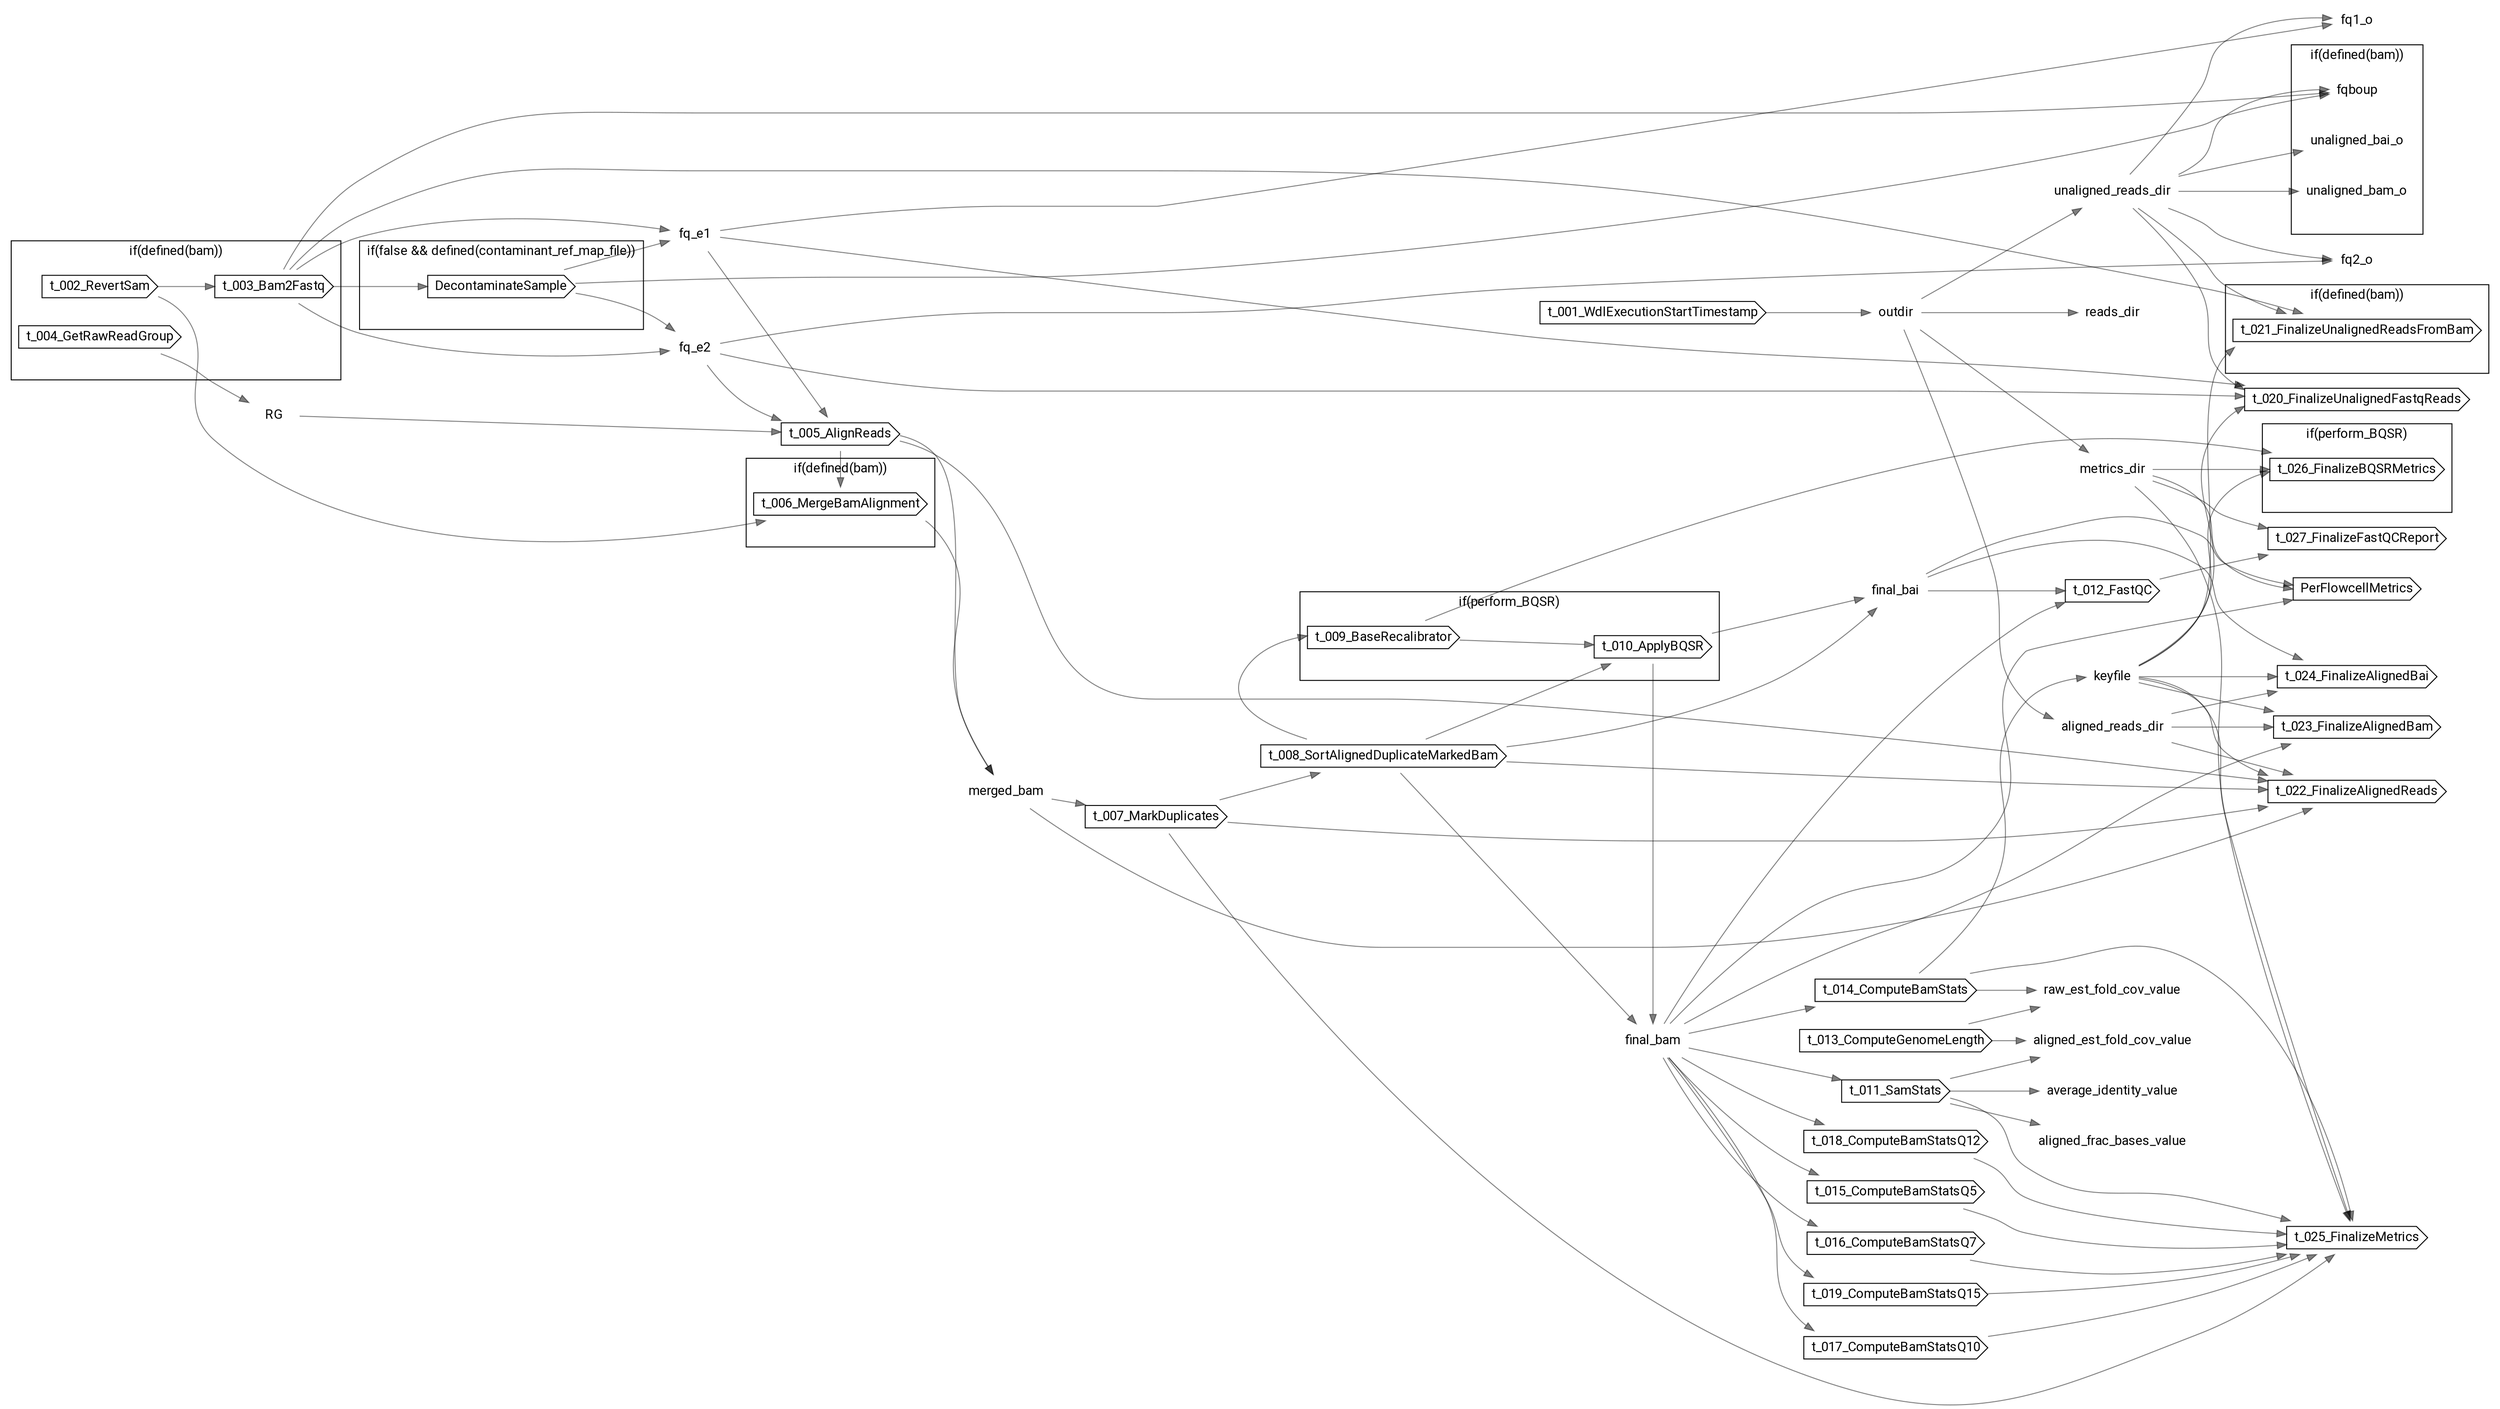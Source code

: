 // SRFlowcell
digraph {
	compound=true rankdir=LR
	node [fontname=Roboto]
	edge [color="#00000080"]
	"call-t_001_WdlExecutionStartTimestamp" [label=t_001_WdlExecutionStartTimestamp shape=cds]
	"decl-outdir" [label=outdir shape=plaintext]
	"decl-reads_dir" [label=reads_dir shape=plaintext]
	"decl-unaligned_reads_dir" [label=unaligned_reads_dir shape=plaintext]
	"decl-aligned_reads_dir" [label=aligned_reads_dir shape=plaintext]
	"decl-metrics_dir" [label=metrics_dir shape=plaintext]
	subgraph "cluster-if-L88C5" {
		fontname=Roboto label="if(defined(bam))" rank=same
		"call-t_002_RevertSam" [label=t_002_RevertSam shape=cds]
		"call-t_003_Bam2Fastq" [label=t_003_Bam2Fastq shape=cds]
		"call-t_004_GetRawReadGroup" [label=t_004_GetRawReadGroup shape=cds]
		"if-L88C5" [label="" height=0 margin=0 style=invis width=0]
	}
	subgraph "cluster-if-L109C5" {
		fontname=Roboto label="if(false && defined(contaminant_ref_map_file))" rank=same
		"call-DecontaminateSample" [label=DecontaminateSample shape=cds]
		"if-L109C5" [label="" height=0 margin=0 style=invis width=0]
	}
	"decl-fq_e1" [label=fq_e1 shape=plaintext]
	"decl-fq_e2" [label=fq_e2 shape=plaintext]
	"decl-RG" [label=RG shape=plaintext]
	"call-t_005_AlignReads" [label=t_005_AlignReads shape=cds]
	subgraph "cluster-if-L155C5" {
		fontname=Roboto label="if(defined(bam))" rank=same
		"call-t_006_MergeBamAlignment" [label=t_006_MergeBamAlignment shape=cds]
		"if-L155C5" [label="" height=0 margin=0 style=invis width=0]
	}
	"decl-merged_bam" [label=merged_bam shape=plaintext]
	"call-t_007_MarkDuplicates" [label=t_007_MarkDuplicates shape=cds]
	"call-t_008_SortAlignedDuplicateMarkedBam" [label=t_008_SortAlignedDuplicateMarkedBam shape=cds]
	subgraph "cluster-if-L187C5" {
		fontname=Roboto label="if(perform_BQSR)" rank=same
		"call-t_009_BaseRecalibrator" [label=t_009_BaseRecalibrator shape=cds]
		"call-t_010_ApplyBQSR" [label=t_010_ApplyBQSR shape=cds]
		"if-L187C5" [label="" height=0 margin=0 style=invis width=0]
	}
	"decl-final_bam" [label=final_bam shape=plaintext]
	"decl-final_bai" [label=final_bai shape=plaintext]
	"call-t_011_SamStats" [label=t_011_SamStats shape=cds]
	"call-t_012_FastQC" [label=t_012_FastQC shape=cds]
	"call-t_013_ComputeGenomeLength" [label=t_013_ComputeGenomeLength shape=cds]
	"call-t_014_ComputeBamStats" [label=t_014_ComputeBamStats shape=cds]
	"call-t_015_ComputeBamStatsQ5" [label=t_015_ComputeBamStatsQ5 shape=cds]
	"call-t_016_ComputeBamStatsQ7" [label=t_016_ComputeBamStatsQ7 shape=cds]
	"call-t_017_ComputeBamStatsQ10" [label=t_017_ComputeBamStatsQ10 shape=cds]
	"call-t_018_ComputeBamStatsQ12" [label=t_018_ComputeBamStatsQ12 shape=cds]
	"call-t_019_ComputeBamStatsQ15" [label=t_019_ComputeBamStatsQ15 shape=cds]
	"call-PerFlowcellMetrics" [label=PerFlowcellMetrics shape=cds]
	"decl-keyfile" [label=keyfile shape=plaintext]
	"call-t_020_FinalizeUnalignedFastqReads" [label=t_020_FinalizeUnalignedFastqReads shape=cds]
	subgraph "cluster-if-L277C5" {
		fontname=Roboto label="if(defined(bam))" rank=same
		"call-t_021_FinalizeUnalignedReadsFromBam" [label=t_021_FinalizeUnalignedReadsFromBam shape=cds]
		"if-L277C5" [label="" height=0 margin=0 style=invis width=0]
	}
	"call-t_022_FinalizeAlignedReads" [label=t_022_FinalizeAlignedReads shape=cds]
	"call-t_023_FinalizeAlignedBam" [label=t_023_FinalizeAlignedBam shape=cds]
	"call-t_024_FinalizeAlignedBai" [label=t_024_FinalizeAlignedBai shape=cds]
	"call-t_025_FinalizeMetrics" [label=t_025_FinalizeMetrics shape=cds]
	subgraph "cluster-if-L338C5" {
		fontname=Roboto label="if(perform_BQSR)" rank=same
		"call-t_026_FinalizeBQSRMetrics" [label=t_026_FinalizeBQSRMetrics shape=cds]
		"if-L338C5" [label="" height=0 margin=0 style=invis width=0]
	}
	"call-t_027_FinalizeFastQCReport" [label=t_027_FinalizeFastQCReport shape=cds]
	"decl-fq1_o" [label=fq1_o shape=plaintext]
	"decl-fq2_o" [label=fq2_o shape=plaintext]
	subgraph "cluster-if-L357C5" {
		fontname=Roboto label="if(defined(bam))" rank=same
		"decl-unaligned_bam_o" [label=unaligned_bam_o shape=plaintext]
		"decl-unaligned_bai_o" [label=unaligned_bai_o shape=plaintext]
		"decl-fqboup" [label=fqboup shape=plaintext]
		"if-L357C5" [label="" height=0 margin=0 style=invis width=0]
	}
	"decl-raw_est_fold_cov_value" [label=raw_est_fold_cov_value shape=plaintext]
	"decl-aligned_frac_bases_value" [label=aligned_frac_bases_value shape=plaintext]
	"decl-aligned_est_fold_cov_value" [label=aligned_est_fold_cov_value shape=plaintext]
	"decl-average_identity_value" [label=average_identity_value shape=plaintext]
	"call-t_001_WdlExecutionStartTimestamp" -> "decl-outdir"
	"decl-outdir" -> "decl-reads_dir"
	"decl-outdir" -> "decl-unaligned_reads_dir"
	"decl-outdir" -> "decl-aligned_reads_dir"
	"decl-outdir" -> "decl-metrics_dir"
	"call-t_002_RevertSam" -> "call-t_003_Bam2Fastq"
	"call-t_003_Bam2Fastq" -> "call-DecontaminateSample"
	"call-DecontaminateSample" -> "decl-fq_e1"
	"call-t_003_Bam2Fastq" -> "decl-fq_e1"
	"call-DecontaminateSample" -> "decl-fq_e2"
	"call-t_003_Bam2Fastq" -> "decl-fq_e2"
	"call-t_004_GetRawReadGroup" -> "decl-RG"
	"decl-RG" -> "call-t_005_AlignReads"
	"decl-fq_e1" -> "call-t_005_AlignReads"
	"decl-fq_e2" -> "call-t_005_AlignReads"
	"call-t_002_RevertSam" -> "call-t_006_MergeBamAlignment"
	"call-t_005_AlignReads" -> "call-t_006_MergeBamAlignment"
	"call-t_006_MergeBamAlignment" -> "decl-merged_bam"
	"call-t_005_AlignReads" -> "decl-merged_bam"
	"decl-merged_bam" -> "call-t_007_MarkDuplicates"
	"call-t_007_MarkDuplicates" -> "call-t_008_SortAlignedDuplicateMarkedBam"
	"call-t_008_SortAlignedDuplicateMarkedBam" -> "call-t_009_BaseRecalibrator"
	"call-t_009_BaseRecalibrator" -> "call-t_010_ApplyBQSR"
	"call-t_008_SortAlignedDuplicateMarkedBam" -> "call-t_010_ApplyBQSR"
	"call-t_010_ApplyBQSR" -> "decl-final_bam"
	"call-t_008_SortAlignedDuplicateMarkedBam" -> "decl-final_bam"
	"call-t_010_ApplyBQSR" -> "decl-final_bai"
	"call-t_008_SortAlignedDuplicateMarkedBam" -> "decl-final_bai"
	"decl-final_bam" -> "call-t_011_SamStats"
	"decl-final_bai" -> "call-t_012_FastQC"
	"decl-final_bam" -> "call-t_012_FastQC"
	"decl-final_bam" -> "call-t_014_ComputeBamStats"
	"decl-final_bam" -> "call-t_015_ComputeBamStatsQ5"
	"decl-final_bam" -> "call-t_016_ComputeBamStatsQ7"
	"decl-final_bam" -> "call-t_017_ComputeBamStatsQ10"
	"decl-final_bam" -> "call-t_018_ComputeBamStatsQ12"
	"decl-final_bam" -> "call-t_019_ComputeBamStatsQ15"
	"decl-final_bai" -> "call-PerFlowcellMetrics"
	"decl-metrics_dir" -> "call-PerFlowcellMetrics"
	"decl-final_bam" -> "call-PerFlowcellMetrics"
	"call-t_014_ComputeBamStats" -> "decl-keyfile"
	"decl-unaligned_reads_dir" -> "call-t_020_FinalizeUnalignedFastqReads"
	"decl-fq_e1" -> "call-t_020_FinalizeUnalignedFastqReads"
	"decl-keyfile" -> "call-t_020_FinalizeUnalignedFastqReads"
	"decl-fq_e2" -> "call-t_020_FinalizeUnalignedFastqReads"
	"decl-unaligned_reads_dir" -> "call-t_021_FinalizeUnalignedReadsFromBam"
	"decl-keyfile" -> "call-t_021_FinalizeUnalignedReadsFromBam"
	"call-t_003_Bam2Fastq" -> "call-t_021_FinalizeUnalignedReadsFromBam"
	"call-t_005_AlignReads" -> "call-t_022_FinalizeAlignedReads"
	"call-t_008_SortAlignedDuplicateMarkedBam" -> "call-t_022_FinalizeAlignedReads"
	"decl-keyfile" -> "call-t_022_FinalizeAlignedReads"
	"call-t_007_MarkDuplicates" -> "call-t_022_FinalizeAlignedReads"
	"decl-merged_bam" -> "call-t_022_FinalizeAlignedReads"
	"decl-aligned_reads_dir" -> "call-t_022_FinalizeAlignedReads"
	"decl-aligned_reads_dir" -> "call-t_023_FinalizeAlignedBam"
	"decl-final_bam" -> "call-t_023_FinalizeAlignedBam"
	"decl-keyfile" -> "call-t_023_FinalizeAlignedBam"
	"decl-final_bai" -> "call-t_024_FinalizeAlignedBai"
	"decl-aligned_reads_dir" -> "call-t_024_FinalizeAlignedBai"
	"decl-keyfile" -> "call-t_024_FinalizeAlignedBai"
	"call-t_014_ComputeBamStats" -> "call-t_025_FinalizeMetrics"
	"call-t_018_ComputeBamStatsQ12" -> "call-t_025_FinalizeMetrics"
	"decl-keyfile" -> "call-t_025_FinalizeMetrics"
	"call-t_016_ComputeBamStatsQ7" -> "call-t_025_FinalizeMetrics"
	"call-t_019_ComputeBamStatsQ15" -> "call-t_025_FinalizeMetrics"
	"decl-metrics_dir" -> "call-t_025_FinalizeMetrics"
	"call-t_015_ComputeBamStatsQ5" -> "call-t_025_FinalizeMetrics"
	"call-t_011_SamStats" -> "call-t_025_FinalizeMetrics"
	"call-t_007_MarkDuplicates" -> "call-t_025_FinalizeMetrics"
	"call-t_017_ComputeBamStatsQ10" -> "call-t_025_FinalizeMetrics"
	"decl-metrics_dir" -> "call-t_026_FinalizeBQSRMetrics"
	"call-t_009_BaseRecalibrator" -> "call-t_026_FinalizeBQSRMetrics"
	"decl-keyfile" -> "call-t_026_FinalizeBQSRMetrics"
	"decl-metrics_dir" -> "call-t_027_FinalizeFastQCReport"
	"call-t_012_FastQC" -> "call-t_027_FinalizeFastQCReport"
	"decl-unaligned_reads_dir" -> "decl-fq1_o"
	"decl-fq_e1" -> "decl-fq1_o"
	"decl-unaligned_reads_dir" -> "decl-fq2_o"
	"decl-fq_e2" -> "decl-fq2_o"
	"decl-unaligned_reads_dir" -> "decl-unaligned_bam_o"
	"decl-unaligned_reads_dir" -> "decl-unaligned_bai_o"
	"decl-unaligned_reads_dir" -> "decl-fqboup"
	"call-DecontaminateSample" -> "decl-fqboup"
	"call-t_003_Bam2Fastq" -> "decl-fqboup"
	"call-t_013_ComputeGenomeLength" -> "decl-raw_est_fold_cov_value"
	"call-t_014_ComputeBamStats" -> "decl-raw_est_fold_cov_value"
	"call-t_011_SamStats" -> "decl-aligned_frac_bases_value"
	"call-t_011_SamStats" -> "decl-aligned_est_fold_cov_value"
	"call-t_013_ComputeGenomeLength" -> "decl-aligned_est_fold_cov_value"
	"call-t_011_SamStats" -> "decl-average_identity_value"
}
